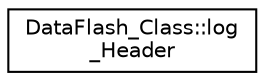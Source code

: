 digraph "Graphical Class Hierarchy"
{
 // INTERACTIVE_SVG=YES
  edge [fontname="Helvetica",fontsize="10",labelfontname="Helvetica",labelfontsize="10"];
  node [fontname="Helvetica",fontsize="10",shape=record];
  rankdir="LR";
  Node1 [label="DataFlash_Class::log\l_Header",height=0.2,width=0.4,color="black", fillcolor="white", style="filled",URL="$structDataFlash__Class_1_1log__Header.html"];
}
